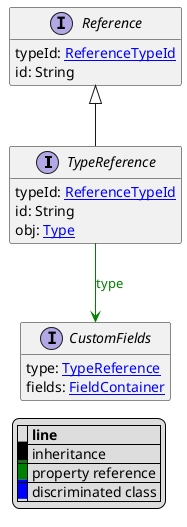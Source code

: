 @startuml

hide empty fields
hide empty methods
legend
|= |= line |
|<back:black>   </back>| inheritance |
|<back:green>   </back>| property reference |
|<back:blue>   </back>| discriminated class |
endlegend
interface TypeReference [[TypeReference.svg]] extends Reference {
    typeId: [[ReferenceTypeId.svg ReferenceTypeId]]
    id: String
    obj: [[Type.svg Type]]
}
interface Reference [[Reference.svg]]  {
    typeId: [[ReferenceTypeId.svg ReferenceTypeId]]
    id: String
}


interface CustomFields [[CustomFields.svg]]  {
    type: [[TypeReference.svg TypeReference]]
    fields: [[FieldContainer.svg FieldContainer]]
}

TypeReference --> CustomFields #green;text:green : "type"
@enduml
